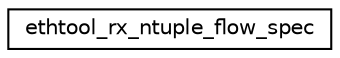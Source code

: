 digraph G
{
  edge [fontname="Helvetica",fontsize="10",labelfontname="Helvetica",labelfontsize="10"];
  node [fontname="Helvetica",fontsize="10",shape=record];
  rankdir="LR";
  Node1 [label="ethtool_rx_ntuple_flow_spec",height=0.2,width=0.4,color="black", fillcolor="white", style="filled",URL="$structethtool__rx__ntuple__flow__spec.html"];
}
